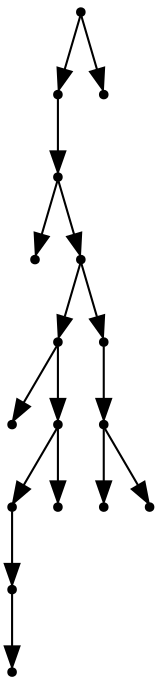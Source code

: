 digraph {
  16 [shape=point];
  14 [shape=point];
  13 [shape=point];
  0 [shape=point];
  12 [shape=point];
  7 [shape=point];
  1 [shape=point];
  6 [shape=point];
  4 [shape=point];
  3 [shape=point];
  2 [shape=point];
  5 [shape=point];
  11 [shape=point];
  10 [shape=point];
  8 [shape=point];
  9 [shape=point];
  15 [shape=point];
16 -> 14;
14 -> 13;
13 -> 0;
13 -> 12;
12 -> 7;
7 -> 1;
7 -> 6;
6 -> 4;
4 -> 3;
3 -> 2;
6 -> 5;
12 -> 11;
11 -> 10;
10 -> 8;
10 -> 9;
16 -> 15;
}
